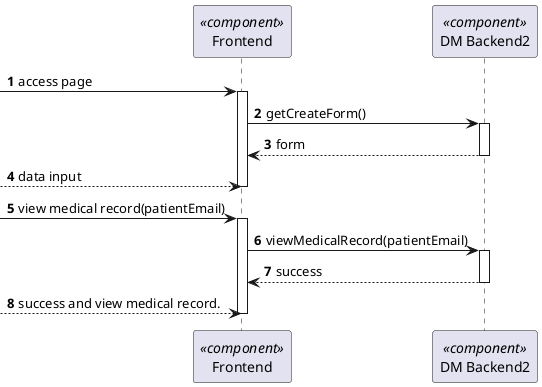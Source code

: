 @startuml 5.1.1
skinparam packageStyle rectangle
skinparam shadowing false

autonumber

participant "Frontend" as FE <<component>>
participant "DM Backend2" as BE <<component>>



 -> FE: access page
activate FE
FE -> BE: getCreateForm()
activate BE
BE --> FE: form
deactivate BE
--> FE : data input
deactivate FE
 -> FE : view medical record(patientEmail)
activate FE
FE -> BE : viewMedicalRecord(patientEmail)
activate BE
BE --> FE: success
deactivate BE
--> FE: success and view medical record.
deactivate FE



@enduml